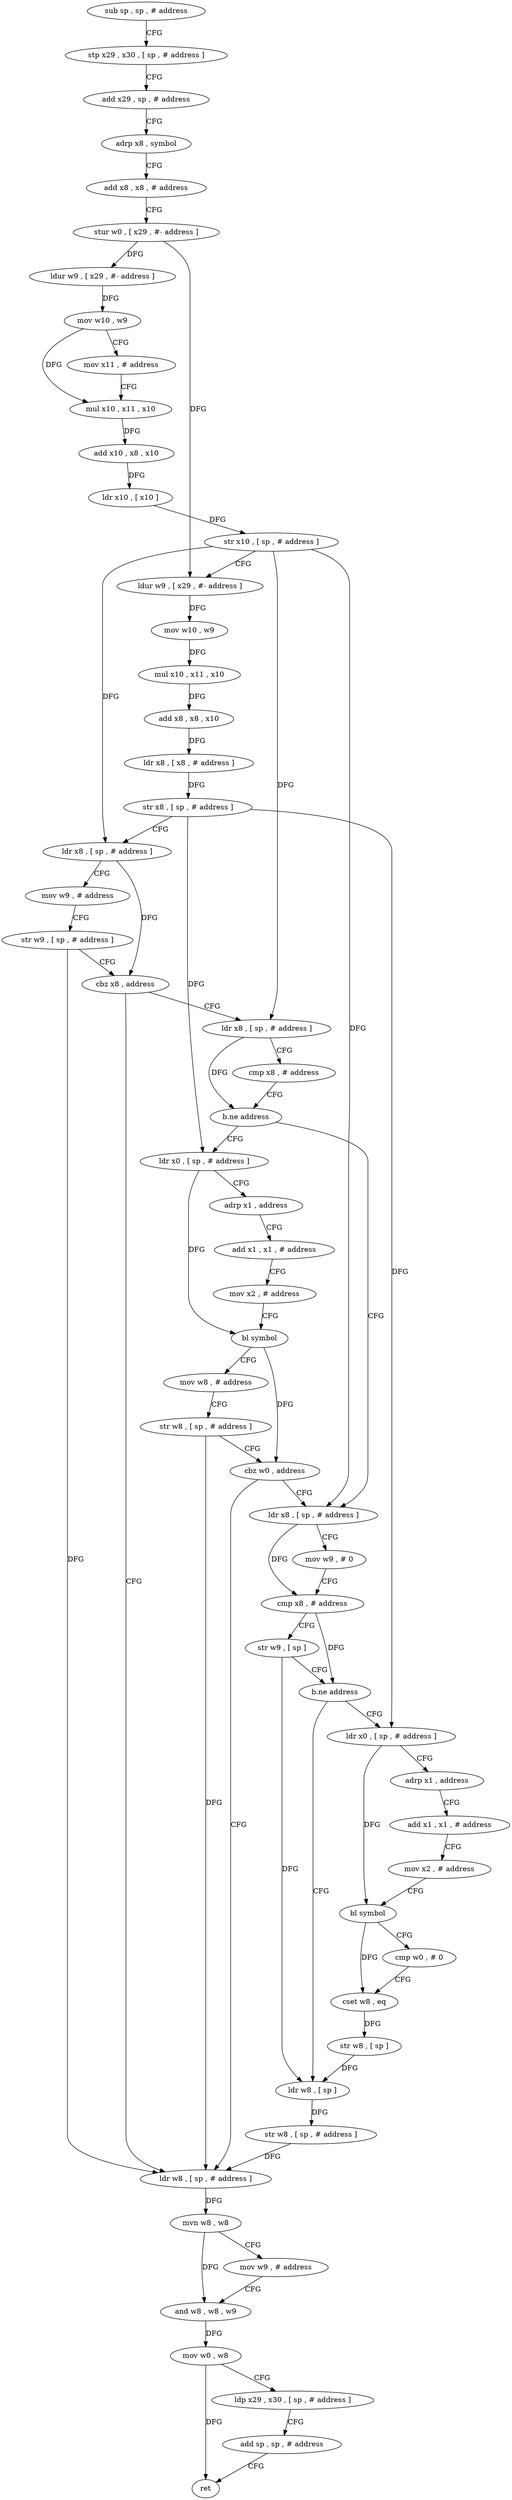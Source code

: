 digraph "func" {
"4214796" [label = "sub sp , sp , # address" ]
"4214800" [label = "stp x29 , x30 , [ sp , # address ]" ]
"4214804" [label = "add x29 , sp , # address" ]
"4214808" [label = "adrp x8 , symbol" ]
"4214812" [label = "add x8 , x8 , # address" ]
"4214816" [label = "stur w0 , [ x29 , #- address ]" ]
"4214820" [label = "ldur w9 , [ x29 , #- address ]" ]
"4214824" [label = "mov w10 , w9" ]
"4214828" [label = "mov x11 , # address" ]
"4214832" [label = "mul x10 , x11 , x10" ]
"4214836" [label = "add x10 , x8 , x10" ]
"4214840" [label = "ldr x10 , [ x10 ]" ]
"4214844" [label = "str x10 , [ sp , # address ]" ]
"4214848" [label = "ldur w9 , [ x29 , #- address ]" ]
"4214852" [label = "mov w10 , w9" ]
"4214856" [label = "mul x10 , x11 , x10" ]
"4214860" [label = "add x8 , x8 , x10" ]
"4214864" [label = "ldr x8 , [ x8 , # address ]" ]
"4214868" [label = "str x8 , [ sp , # address ]" ]
"4214872" [label = "ldr x8 , [ sp , # address ]" ]
"4214876" [label = "mov w9 , # address" ]
"4214880" [label = "str w9 , [ sp , # address ]" ]
"4214884" [label = "cbz x8 , address" ]
"4214992" [label = "ldr w8 , [ sp , # address ]" ]
"4214888" [label = "ldr x8 , [ sp , # address ]" ]
"4214996" [label = "mvn w8 , w8" ]
"4215000" [label = "mov w9 , # address" ]
"4215004" [label = "and w8 , w8 , w9" ]
"4215008" [label = "mov w0 , w8" ]
"4215012" [label = "ldp x29 , x30 , [ sp , # address ]" ]
"4215016" [label = "add sp , sp , # address" ]
"4215020" [label = "ret" ]
"4214892" [label = "cmp x8 , # address" ]
"4214896" [label = "b.ne address" ]
"4214932" [label = "ldr x8 , [ sp , # address ]" ]
"4214900" [label = "ldr x0 , [ sp , # address ]" ]
"4214936" [label = "mov w9 , # 0" ]
"4214940" [label = "cmp x8 , # address" ]
"4214944" [label = "str w9 , [ sp ]" ]
"4214948" [label = "b.ne address" ]
"4214984" [label = "ldr w8 , [ sp ]" ]
"4214952" [label = "ldr x0 , [ sp , # address ]" ]
"4214904" [label = "adrp x1 , address" ]
"4214908" [label = "add x1 , x1 , # address" ]
"4214912" [label = "mov x2 , # address" ]
"4214916" [label = "bl symbol" ]
"4214920" [label = "mov w8 , # address" ]
"4214924" [label = "str w8 , [ sp , # address ]" ]
"4214928" [label = "cbz w0 , address" ]
"4214988" [label = "str w8 , [ sp , # address ]" ]
"4214956" [label = "adrp x1 , address" ]
"4214960" [label = "add x1 , x1 , # address" ]
"4214964" [label = "mov x2 , # address" ]
"4214968" [label = "bl symbol" ]
"4214972" [label = "cmp w0 , # 0" ]
"4214976" [label = "cset w8 , eq" ]
"4214980" [label = "str w8 , [ sp ]" ]
"4214796" -> "4214800" [ label = "CFG" ]
"4214800" -> "4214804" [ label = "CFG" ]
"4214804" -> "4214808" [ label = "CFG" ]
"4214808" -> "4214812" [ label = "CFG" ]
"4214812" -> "4214816" [ label = "CFG" ]
"4214816" -> "4214820" [ label = "DFG" ]
"4214816" -> "4214848" [ label = "DFG" ]
"4214820" -> "4214824" [ label = "DFG" ]
"4214824" -> "4214828" [ label = "CFG" ]
"4214824" -> "4214832" [ label = "DFG" ]
"4214828" -> "4214832" [ label = "CFG" ]
"4214832" -> "4214836" [ label = "DFG" ]
"4214836" -> "4214840" [ label = "DFG" ]
"4214840" -> "4214844" [ label = "DFG" ]
"4214844" -> "4214848" [ label = "CFG" ]
"4214844" -> "4214872" [ label = "DFG" ]
"4214844" -> "4214888" [ label = "DFG" ]
"4214844" -> "4214932" [ label = "DFG" ]
"4214848" -> "4214852" [ label = "DFG" ]
"4214852" -> "4214856" [ label = "DFG" ]
"4214856" -> "4214860" [ label = "DFG" ]
"4214860" -> "4214864" [ label = "DFG" ]
"4214864" -> "4214868" [ label = "DFG" ]
"4214868" -> "4214872" [ label = "CFG" ]
"4214868" -> "4214900" [ label = "DFG" ]
"4214868" -> "4214952" [ label = "DFG" ]
"4214872" -> "4214876" [ label = "CFG" ]
"4214872" -> "4214884" [ label = "DFG" ]
"4214876" -> "4214880" [ label = "CFG" ]
"4214880" -> "4214884" [ label = "CFG" ]
"4214880" -> "4214992" [ label = "DFG" ]
"4214884" -> "4214992" [ label = "CFG" ]
"4214884" -> "4214888" [ label = "CFG" ]
"4214992" -> "4214996" [ label = "DFG" ]
"4214888" -> "4214892" [ label = "CFG" ]
"4214888" -> "4214896" [ label = "DFG" ]
"4214996" -> "4215000" [ label = "CFG" ]
"4214996" -> "4215004" [ label = "DFG" ]
"4215000" -> "4215004" [ label = "CFG" ]
"4215004" -> "4215008" [ label = "DFG" ]
"4215008" -> "4215012" [ label = "CFG" ]
"4215008" -> "4215020" [ label = "DFG" ]
"4215012" -> "4215016" [ label = "CFG" ]
"4215016" -> "4215020" [ label = "CFG" ]
"4214892" -> "4214896" [ label = "CFG" ]
"4214896" -> "4214932" [ label = "CFG" ]
"4214896" -> "4214900" [ label = "CFG" ]
"4214932" -> "4214936" [ label = "CFG" ]
"4214932" -> "4214940" [ label = "DFG" ]
"4214900" -> "4214904" [ label = "CFG" ]
"4214900" -> "4214916" [ label = "DFG" ]
"4214936" -> "4214940" [ label = "CFG" ]
"4214940" -> "4214944" [ label = "CFG" ]
"4214940" -> "4214948" [ label = "DFG" ]
"4214944" -> "4214948" [ label = "CFG" ]
"4214944" -> "4214984" [ label = "DFG" ]
"4214948" -> "4214984" [ label = "CFG" ]
"4214948" -> "4214952" [ label = "CFG" ]
"4214984" -> "4214988" [ label = "DFG" ]
"4214952" -> "4214956" [ label = "CFG" ]
"4214952" -> "4214968" [ label = "DFG" ]
"4214904" -> "4214908" [ label = "CFG" ]
"4214908" -> "4214912" [ label = "CFG" ]
"4214912" -> "4214916" [ label = "CFG" ]
"4214916" -> "4214920" [ label = "CFG" ]
"4214916" -> "4214928" [ label = "DFG" ]
"4214920" -> "4214924" [ label = "CFG" ]
"4214924" -> "4214928" [ label = "CFG" ]
"4214924" -> "4214992" [ label = "DFG" ]
"4214928" -> "4214992" [ label = "CFG" ]
"4214928" -> "4214932" [ label = "CFG" ]
"4214988" -> "4214992" [ label = "DFG" ]
"4214956" -> "4214960" [ label = "CFG" ]
"4214960" -> "4214964" [ label = "CFG" ]
"4214964" -> "4214968" [ label = "CFG" ]
"4214968" -> "4214972" [ label = "CFG" ]
"4214968" -> "4214976" [ label = "DFG" ]
"4214972" -> "4214976" [ label = "CFG" ]
"4214976" -> "4214980" [ label = "DFG" ]
"4214980" -> "4214984" [ label = "DFG" ]
}
